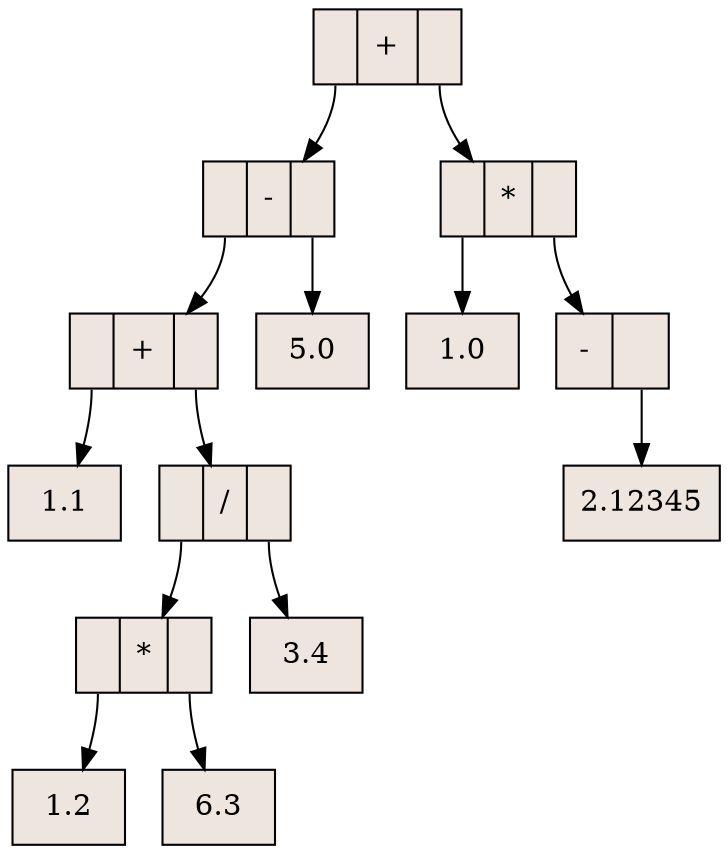 digraph grafica{
rankdir=TB;
node [shape = record, style=filled, fillcolor=seashell2];
nodo33 [ label ="<C0>|+|<C1>"];
nodo28 [ label ="<C0>|-|<C1>"];
nodo26 [ label ="<C0>|+|<C1>"];
nodo20 [ label ="1.1"];
nodo26:C0->nodo20
nodo25 [ label ="<C0>|/|<C1>"];
nodo23 [ label ="<C0>|*|<C1>"];
nodo21 [ label ="1.2"];
nodo23:C0->nodo21
nodo22 [ label ="6.3"];
nodo23:C1->nodo22
nodo25:C0->nodo23
nodo24 [ label ="3.4"];
nodo25:C1->nodo24
nodo26:C1->nodo25
nodo28:C0->nodo26
nodo27 [ label ="5.0"];
nodo28:C1->nodo27
nodo33:C0->nodo28
nodo32 [ label ="<C0>|*|<C1>"];
nodo29 [ label ="1.0"];
nodo32:C0->nodo29
nodo31 [ label ="-|<C1>"];
nodo30 [ label ="2.12345"];
nodo31:C1->nodo30
nodo32:C1->nodo31
nodo33:C1->nodo32
}
